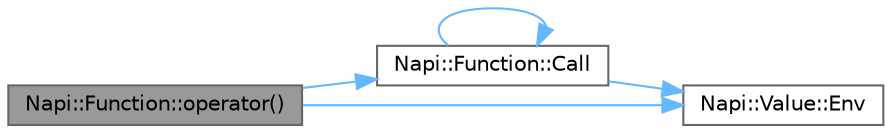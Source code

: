 digraph "Napi::Function::operator()"
{
 // LATEX_PDF_SIZE
  bgcolor="transparent";
  edge [fontname=Helvetica,fontsize=10,labelfontname=Helvetica,labelfontsize=10];
  node [fontname=Helvetica,fontsize=10,shape=box,height=0.2,width=0.4];
  rankdir="LR";
  Node1 [id="Node000001",label="Napi::Function::operator()",height=0.2,width=0.4,color="gray40", fillcolor="grey60", style="filled", fontcolor="black",tooltip=" "];
  Node1 -> Node2 [id="edge9_Node000001_Node000002",color="steelblue1",style="solid",tooltip=" "];
  Node2 [id="Node000002",label="Napi::Function::Call",height=0.2,width=0.4,color="grey40", fillcolor="white", style="filled",URL="$class_napi_1_1_function.html#a9456e9548a1c7b9a57bc0bcae10c1a25",tooltip=" "];
  Node2 -> Node2 [id="edge10_Node000002_Node000002",color="steelblue1",style="solid",tooltip=" "];
  Node2 -> Node3 [id="edge11_Node000002_Node000003",color="steelblue1",style="solid",tooltip=" "];
  Node3 [id="Node000003",label="Napi::Value::Env",height=0.2,width=0.4,color="grey40", fillcolor="white", style="filled",URL="$class_napi_1_1_value.html#a1e1930afac70f2811a222c363d892a42",tooltip="Gets the environment the value is associated with."];
  Node1 -> Node3 [id="edge12_Node000001_Node000003",color="steelblue1",style="solid",tooltip=" "];
}
